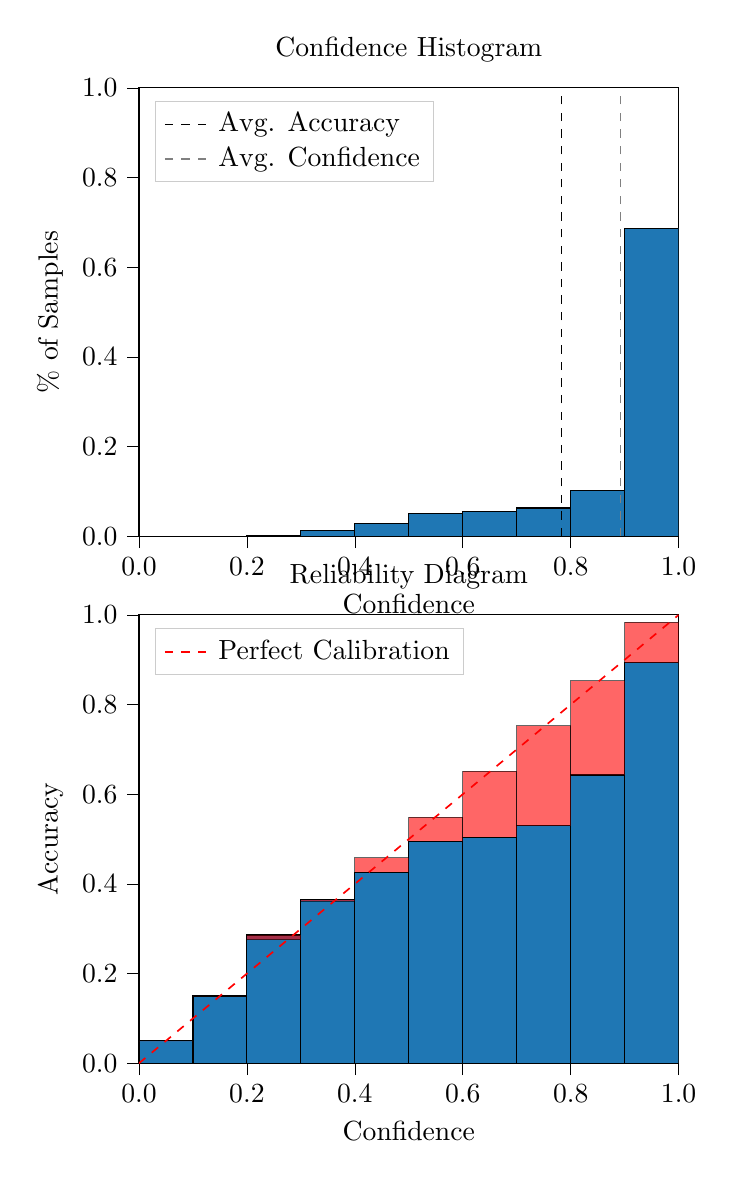 % This file was created by tikzplotlib v0.9.8.
\begin{tikzpicture}

\definecolor{color0}{rgb}{0.122,0.467,0.706}

\begin{groupplot}[group style={group size=1 by 2}]
\nextgroupplot[
legend cell align={left},
legend style={
  fill opacity=0.8,
  draw opacity=1,
  text opacity=1,
  at={(0.03,0.97)},
  anchor=north west,
  draw=white!80!black
},
tick align=outside,
tick pos=left,
title={Confidence Histogram},
x grid style={white!69.02!black},
xlabel={Confidence},
xmin=0, xmax=1,
xtick style={color=black},
xtick={0,0.2,0.4,0.6,0.8,1},
xticklabels={0.0,0.2,0.4,0.6,0.8,1.0},
y grid style={white!69.02!black},
ylabel={\% of Samples},
ymin=0, ymax=1,
ytick style={color=black},
ytick={0,0.2,0.4,0.6,0.8,1},
yticklabels={0.0,0.2,0.4,0.6,0.8,1.0}
]
\draw[draw=black,fill=color0] (axis cs:-6.939e-18,0) rectangle (axis cs:0.1,0);
\draw[draw=black,fill=color0] (axis cs:0.1,0) rectangle (axis cs:0.2,0);
\draw[draw=black,fill=color0] (axis cs:0.2,0) rectangle (axis cs:0.3,0.002);
\draw[draw=black,fill=color0] (axis cs:0.3,0) rectangle (axis cs:0.4,0.013);
\draw[draw=black,fill=color0] (axis cs:0.4,0) rectangle (axis cs:0.5,0.028);
\draw[draw=black,fill=color0] (axis cs:0.5,0) rectangle (axis cs:0.6,0.05);
\draw[draw=black,fill=color0] (axis cs:0.6,0) rectangle (axis cs:0.7,0.055);
\draw[draw=black,fill=color0] (axis cs:0.7,0) rectangle (axis cs:0.8,0.063);
\draw[draw=black,fill=color0] (axis cs:0.8,0) rectangle (axis cs:0.9,0.102);
\draw[draw=black,fill=color0] (axis cs:0.9,0) rectangle (axis cs:1,0.687);
\addplot [semithick, black, dashed]
table {%
0.783 0
0.783 1
};
\addlegendentry{Avg. Accuracy}
\addplot [semithick, white!50.196!black, dashed]
table {%
0.892 0
0.892 1
};
\addlegendentry{Avg. Confidence}

\nextgroupplot[
legend cell align={left},
legend style={
  fill opacity=0.8,
  draw opacity=1,
  text opacity=1,
  at={(0.03,0.97)},
  anchor=north west,
  draw=white!80!black
},
tick align=outside,
tick pos=left,
title={Reliability Diagram},
x grid style={white!69.02!black},
xlabel={Confidence},
xmin=0, xmax=1,
xtick style={color=black},
xtick={0,0.2,0.4,0.6,0.8,1},
xticklabels={0.0,0.2,0.4,0.6,0.8,1.0},
y grid style={white!69.02!black},
ylabel={Accuracy},
ymin=0, ymax=1,
ytick style={color=black},
ytick={0,0.2,0.4,0.6,0.8,1},
yticklabels={0.0,0.2,0.4,0.6,0.8,1.0}
]
\draw[draw=black,fill=color0] (axis cs:-6.939e-18,0) rectangle (axis cs:0.1,0.05);
\draw[draw=black,fill=color0] (axis cs:0.1,0) rectangle (axis cs:0.2,0.15);
\draw[draw=black,fill=color0] (axis cs:0.2,0) rectangle (axis cs:0.3,0.286);
\draw[draw=black,fill=color0] (axis cs:0.3,0) rectangle (axis cs:0.4,0.365);
\draw[draw=black,fill=color0] (axis cs:0.4,0) rectangle (axis cs:0.5,0.426);
\draw[draw=black,fill=color0] (axis cs:0.5,0) rectangle (axis cs:0.6,0.495);
\draw[draw=black,fill=color0] (axis cs:0.6,0) rectangle (axis cs:0.7,0.504);
\draw[draw=black,fill=color0] (axis cs:0.7,0) rectangle (axis cs:0.8,0.53);
\draw[draw=black,fill=color0] (axis cs:0.8,0) rectangle (axis cs:0.9,0.643);
\draw[draw=black,fill=color0] (axis cs:0.9,0) rectangle (axis cs:1,0.893);
\draw[draw=black,fill=red,opacity=0.6] (axis cs:-6.939e-18,0.05) rectangle (axis cs:0.1,0.05);
\draw[draw=black,fill=red,opacity=0.6] (axis cs:0.1,0.15) rectangle (axis cs:0.2,0.15);
\draw[draw=black,fill=red,opacity=0.6] (axis cs:0.2,0.286) rectangle (axis cs:0.3,0.276);
\draw[draw=black,fill=red,opacity=0.6] (axis cs:0.3,0.365) rectangle (axis cs:0.4,0.361);
\draw[draw=black,fill=red,opacity=0.6] (axis cs:0.4,0.426) rectangle (axis cs:0.5,0.458);
\draw[draw=black,fill=red,opacity=0.6] (axis cs:0.5,0.495) rectangle (axis cs:0.6,0.549);
\draw[draw=black,fill=red,opacity=0.6] (axis cs:0.6,0.504) rectangle (axis cs:0.7,0.651);
\draw[draw=black,fill=red,opacity=0.6] (axis cs:0.7,0.53) rectangle (axis cs:0.8,0.753);
\draw[draw=black,fill=red,opacity=0.6] (axis cs:0.8,0.643) rectangle (axis cs:0.9,0.853);
\draw[draw=black,fill=red,opacity=0.6] (axis cs:0.9,0.893) rectangle (axis cs:1,0.984);
\addplot [semithick, red, dashed]
table {%
0 0
1 1
};
\addlegendentry{Perfect Calibration}
\end{groupplot}

\end{tikzpicture}
